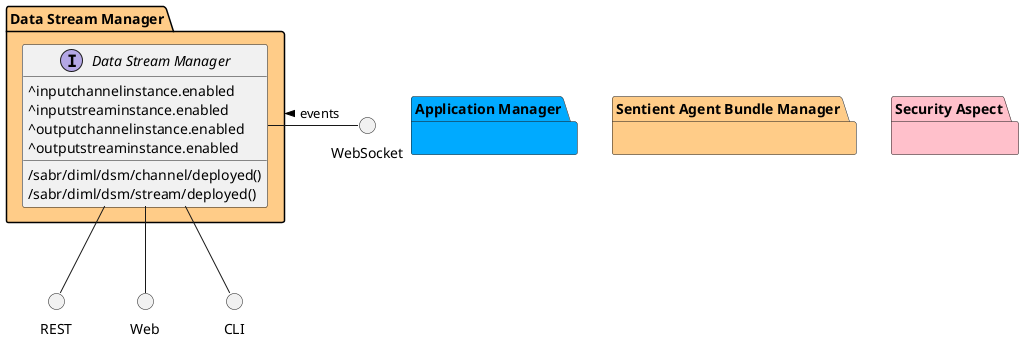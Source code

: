 @startuml


package "Application Manager" #00aaff {

}

package "Data Stream Manager" #ffcc88 {

}

package "Sentient Agent Bundle Manager" #ffcc88 {

}

package "Security Aspect" #pink {

}


package "Data Stream Manager" #ffcc88 {

    interface "Data Stream Manager" as i {
            ^inputchannelinstance.enabled
            ^inputstreaminstance.enabled
            ^outputchannelinstance.enabled
            ^outputstreaminstance.enabled
    
            /sabr/diml/dsm/channel/deployed()
            /sabr/diml/dsm/stream/deployed()
    
    }
}

circle REST
circle Web
circle CLI
circle WebSocket

i -down- Web
i -down- CLI
i -down- REST
WebSocket -left- i: events >

package "Data Stream Manager" #ffcc88 {


}



@enduml
